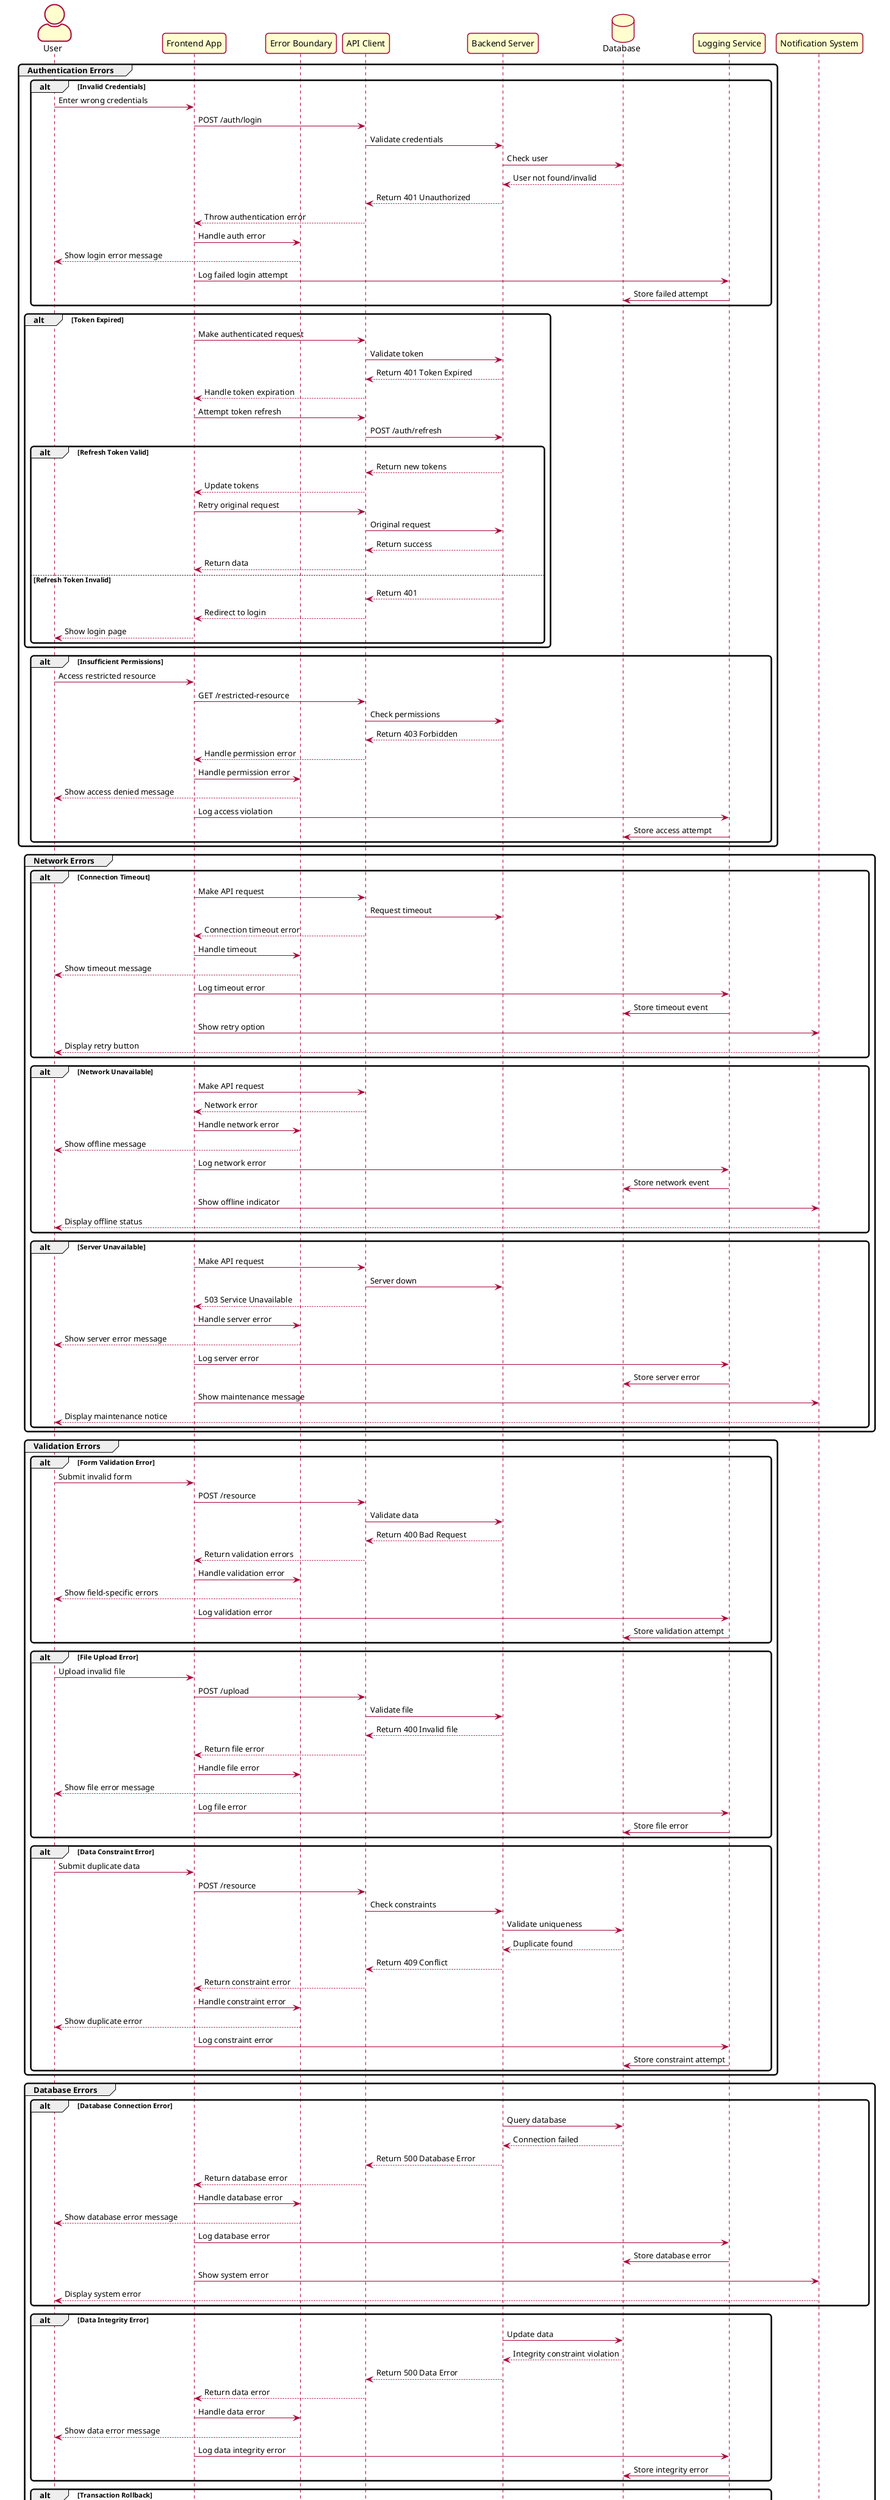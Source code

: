 @startuml Error Handling Flow
skin rose
skinparam actorStyle awesome
skinparam roundcorner 10
skinparam shadowing false

actor "User" as User
participant "Frontend App" as App
participant "Error Boundary" as ErrorBoundary
participant "API Client" as API
participant "Backend Server" as Server
database "Database" as DB
participant "Logging Service" as Logging
participant "Notification System" as NotificationSystem

' === Authentication Errors ===
group Authentication Errors
    alt Invalid Credentials
        User -> App: Enter wrong credentials
        App -> API: POST /auth/login
        API -> Server: Validate credentials
        Server -> DB: Check user
        DB --> Server: User not found/invalid
        Server --> API: Return 401 Unauthorized
        API --> App: Throw authentication error
        App -> ErrorBoundary: Handle auth error
        ErrorBoundary --> User: Show login error message
        App -> Logging: Log failed login attempt
        Logging -> DB: Store failed attempt
    end
    
    alt Token Expired
        App -> API: Make authenticated request
        API -> Server: Validate token
        Server --> API: Return 401 Token Expired
        API --> App: Handle token expiration
        App -> API: Attempt token refresh
        API -> Server: POST /auth/refresh
        alt Refresh Token Valid
            Server --> API: Return new tokens
            API --> App: Update tokens
            App -> API: Retry original request
            API -> Server: Original request
            Server --> API: Return success
            API --> App: Return data
        else Refresh Token Invalid
            Server --> API: Return 401
            API --> App: Redirect to login
            App --> User: Show login page
        end
    end
    
    alt Insufficient Permissions
        User -> App: Access restricted resource
        App -> API: GET /restricted-resource
        API -> Server: Check permissions
        Server --> API: Return 403 Forbidden
        API --> App: Handle permission error
        App -> ErrorBoundary: Handle permission error
        ErrorBoundary --> User: Show access denied message
        App -> Logging: Log access violation
        Logging -> DB: Store access attempt
    end
end

' === Network Errors ===
group Network Errors
    alt Connection Timeout
        App -> API: Make API request
        API -> Server: Request timeout
        API --> App: Connection timeout error
        App -> ErrorBoundary: Handle timeout
        ErrorBoundary --> User: Show timeout message
        App -> Logging: Log timeout error
        Logging -> DB: Store timeout event
        App -> NotificationSystem: Show retry option
        NotificationSystem --> User: Display retry button
    end
    
    alt Network Unavailable
        App -> API: Make API request
        API --> App: Network error
        App -> ErrorBoundary: Handle network error
        ErrorBoundary --> User: Show offline message
        App -> Logging: Log network error
        Logging -> DB: Store network event
        App -> NotificationSystem: Show offline indicator
        NotificationSystem --> User: Display offline status
    end
    
    alt Server Unavailable
        App -> API: Make API request
        API -> Server: Server down
        API --> App: 503 Service Unavailable
        App -> ErrorBoundary: Handle server error
        ErrorBoundary --> User: Show server error message
        App -> Logging: Log server error
        Logging -> DB: Store server error
        App -> NotificationSystem: Show maintenance message
        NotificationSystem --> User: Display maintenance notice
    end
end

' === Validation Errors ===
group Validation Errors
    alt Form Validation Error
        User -> App: Submit invalid form
        App -> API: POST /resource
        API -> Server: Validate data
        Server --> API: Return 400 Bad Request
        API --> App: Return validation errors
        App -> ErrorBoundary: Handle validation error
        ErrorBoundary --> User: Show field-specific errors
        App -> Logging: Log validation error
        Logging -> DB: Store validation attempt
    end
    
    alt File Upload Error
        User -> App: Upload invalid file
        App -> API: POST /upload
        API -> Server: Validate file
        Server --> API: Return 400 Invalid file
        API --> App: Return file error
        App -> ErrorBoundary: Handle file error
        ErrorBoundary --> User: Show file error message
        App -> Logging: Log file error
        Logging -> DB: Store file error
    end
    
    alt Data Constraint Error
        User -> App: Submit duplicate data
        App -> API: POST /resource
        API -> Server: Check constraints
        Server -> DB: Validate uniqueness
        DB --> Server: Duplicate found
        Server --> API: Return 409 Conflict
        API --> App: Return constraint error
        App -> ErrorBoundary: Handle constraint error
        ErrorBoundary --> User: Show duplicate error
        App -> Logging: Log constraint error
        Logging -> DB: Store constraint attempt
    end
end

' === Database Errors ===
group Database Errors
    alt Database Connection Error
        Server -> DB: Query database
        DB --> Server: Connection failed
        Server --> API: Return 500 Database Error
        API --> App: Return database error
        App -> ErrorBoundary: Handle database error
        ErrorBoundary --> User: Show database error message
        App -> Logging: Log database error
        Logging -> DB: Store database error
        App -> NotificationSystem: Show system error
        NotificationSystem --> User: Display system error
    end
    
    alt Data Integrity Error
        Server -> DB: Update data
        DB --> Server: Integrity constraint violation
        Server --> API: Return 500 Data Error
        API --> App: Return data error
        App -> ErrorBoundary: Handle data error
        ErrorBoundary --> User: Show data error message
        App -> Logging: Log data integrity error
        Logging -> DB: Store integrity error
    end
    
    alt Transaction Rollback
        Server -> DB: Begin transaction
        Server -> DB: Execute operations
        DB --> Server: Transaction failed
        Server -> DB: Rollback transaction
        Server --> API: Return 500 Transaction Error
        API --> App: Return transaction error
        App -> ErrorBoundary: Handle transaction error
        ErrorBoundary --> User: Show transaction error
        App -> Logging: Log transaction error
        Logging -> DB: Store transaction error
    end
end

' === Business Logic Errors ===
group Business Logic Errors
    alt Appointment Conflict
        User -> App: Schedule conflicting appointment
        App -> API: POST /appointments
        API -> Server: Check availability
        Server -> DB: Query conflicts
        DB --> Server: Conflict found
        Server --> API: Return 409 Appointment Conflict
        API --> App: Return conflict error
        App -> ErrorBoundary: Handle conflict error
        ErrorBoundary --> User: Show conflict message
        App -> Logging: Log appointment conflict
        Logging -> DB: Store conflict attempt
    end
    
    alt Payment Processing Error
        User -> App: Process payment
        App -> API: POST /payments
        API -> Server: Process payment
        Server -> DB: Validate payment
        DB --> Server: Payment validation failed
        Server --> API: Return 400 Payment Error
        API --> App: Return payment error
        App -> ErrorBoundary: Handle payment error
        ErrorBoundary --> User: Show payment error
        App -> Logging: Log payment error
        Logging -> DB: Store payment error
    end
    
    alt Inventory Shortage
        User -> App: Reserve parts
        App -> API: POST /inventory/reserve
        API -> Server: Check inventory
        Server -> DB: Query stock levels
        DB --> Server: Insufficient stock
        Server --> API: Return 409 Inventory Shortage
        API --> App: Return shortage error
        App -> ErrorBoundary: Handle shortage error
        ErrorBoundary --> User: Show shortage message
        App -> Logging: Log inventory shortage
        Logging -> DB: Store shortage event
    end
end

' === Frontend Errors ===
group Frontend Errors
    alt JavaScript Runtime Error
        App -> App: JavaScript error occurs
        App -> ErrorBoundary: Catch runtime error
        ErrorBoundary -> Logging: Log runtime error
        Logging -> DB: Store error details
        ErrorBoundary --> User: Show error page
        App -> NotificationSystem: Show error notification
        NotificationSystem --> User: Display error notice
    end
    
    alt Component Error
        App -> App: Component fails to render
        App -> ErrorBoundary: Catch component error
        ErrorBoundary -> Logging: Log component error
        Logging -> DB: Store component error
        ErrorBoundary --> User: Show fallback UI
        App -> NotificationSystem: Show component error
        NotificationSystem --> User: Display component error
    end
    
    alt State Management Error
        App -> App: State update fails
        App -> ErrorBoundary: Catch state error
        ErrorBoundary -> Logging: Log state error
        Logging -> DB: Store state error
        ErrorBoundary --> User: Show state error message
        App -> NotificationSystem: Show state error
        NotificationSystem --> User: Display state error
    end
end

' === Error Recovery ===
group Error Recovery
    alt Automatic Retry
        App -> API: Failed request
        API --> App: Return error
        App -> App: Implement retry logic
        loop Retry Attempts (Max 3)
            App -> API: Retry request
            alt Request Succeeds
                API --> App: Return success
                App --> User: Show success
                break
            else Request Fails
                API --> App: Return error
                App -> Logging: Log retry attempt
                Logging -> DB: Store retry event
            end
        end
    end
    
    alt Manual Recovery
        User -> App: Click retry button
        App -> API: Retry failed request
        API -> Server: Process request
        Server --> API: Return success
        API --> App: Return data
        App --> User: Show success
        App -> Logging: Log manual retry
        Logging -> DB: Store manual retry
    end
    
    alt Fallback Data
        App -> API: Request data
        API --> App: Return error
        App -> App: Load cached/fallback data
        App --> User: Show fallback content
        App -> NotificationSystem: Show data warning
        NotificationSystem --> User: Display data warning
        App -> Logging: Log fallback usage
        Logging -> DB: Store fallback event
    end
end

' === Error Reporting ===
group Error Reporting
    alt Error Analytics
        Logging -> DB: Query error statistics
        DB --> Logging: Return error data
        Logging -> Logging: Generate error report
        Logging -> NotificationSystem: Send error alert
        NotificationSystem --> User: Display error summary
    end
    
    alt Error Monitoring
        loop Continuous Monitoring
            Server -> Logging: Check error rates
            Logging -> DB: Query recent errors
            DB --> Logging: Return error count
            alt High Error Rate
                Logging -> NotificationSystem: Alert high errors
                NotificationSystem --> User: Show error alert
            end
        end
    end
end

@enduml 